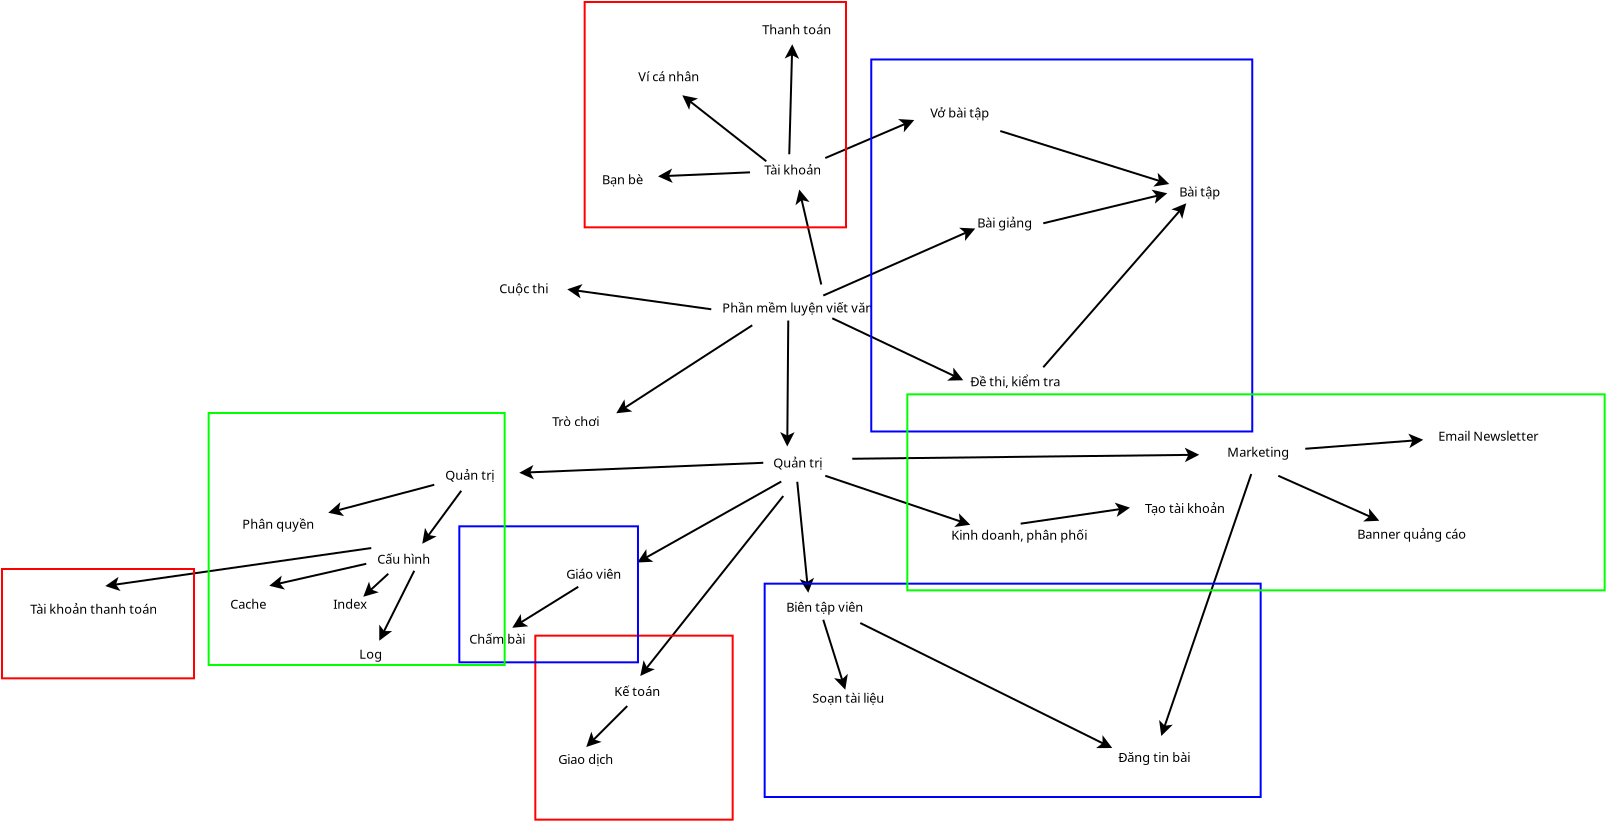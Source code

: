 <?xml version="1.0" encoding="UTF-8"?>
<dia:diagram xmlns:dia="http://www.lysator.liu.se/~alla/dia/">
  <dia:layer name="Nền" visible="true" active="true">
    <dia:object type="Standard - Text" version="1" id="O0">
      <dia:attribute name="obj_pos">
        <dia:point val="-2.05,11.15"/>
      </dia:attribute>
      <dia:attribute name="obj_bb">
        <dia:rectangle val="-2.05,10.555;6.13,11.3"/>
      </dia:attribute>
      <dia:attribute name="text">
        <dia:composite type="text">
          <dia:attribute name="string">
            <dia:string>#Phần mềm luyện viết văn#</dia:string>
          </dia:attribute>
          <dia:attribute name="font">
            <dia:font family="sans" style="0" name="Helvetica"/>
          </dia:attribute>
          <dia:attribute name="height">
            <dia:real val="0.8"/>
          </dia:attribute>
          <dia:attribute name="pos">
            <dia:point val="-2.05,11.15"/>
          </dia:attribute>
          <dia:attribute name="color">
            <dia:color val="#000000"/>
          </dia:attribute>
          <dia:attribute name="alignment">
            <dia:enum val="0"/>
          </dia:attribute>
        </dia:composite>
      </dia:attribute>
      <dia:attribute name="valign">
        <dia:enum val="3"/>
      </dia:attribute>
    </dia:object>
    <dia:object type="Standard - Text" version="1" id="O1">
      <dia:attribute name="obj_pos">
        <dia:point val="0.05,4.25"/>
      </dia:attribute>
      <dia:attribute name="obj_bb">
        <dia:rectangle val="0.05,3.655;3.178,4.4"/>
      </dia:attribute>
      <dia:attribute name="text">
        <dia:composite type="text">
          <dia:attribute name="string">
            <dia:string>#Tài khoản#</dia:string>
          </dia:attribute>
          <dia:attribute name="font">
            <dia:font family="sans" style="0" name="Helvetica"/>
          </dia:attribute>
          <dia:attribute name="height">
            <dia:real val="0.8"/>
          </dia:attribute>
          <dia:attribute name="pos">
            <dia:point val="0.05,4.25"/>
          </dia:attribute>
          <dia:attribute name="color">
            <dia:color val="#000000"/>
          </dia:attribute>
          <dia:attribute name="alignment">
            <dia:enum val="0"/>
          </dia:attribute>
        </dia:composite>
      </dia:attribute>
      <dia:attribute name="valign">
        <dia:enum val="3"/>
      </dia:attribute>
    </dia:object>
    <dia:object type="Standard - Text" version="1" id="O2">
      <dia:attribute name="obj_pos">
        <dia:point val="10.7,6.9"/>
      </dia:attribute>
      <dia:attribute name="obj_bb">
        <dia:rectangle val="10.7,6.305;13.703,7.05"/>
      </dia:attribute>
      <dia:attribute name="text">
        <dia:composite type="text">
          <dia:attribute name="string">
            <dia:string>#Bài giảng#</dia:string>
          </dia:attribute>
          <dia:attribute name="font">
            <dia:font family="sans" style="0" name="Helvetica"/>
          </dia:attribute>
          <dia:attribute name="height">
            <dia:real val="0.8"/>
          </dia:attribute>
          <dia:attribute name="pos">
            <dia:point val="10.7,6.9"/>
          </dia:attribute>
          <dia:attribute name="color">
            <dia:color val="#000000"/>
          </dia:attribute>
          <dia:attribute name="alignment">
            <dia:enum val="0"/>
          </dia:attribute>
        </dia:composite>
      </dia:attribute>
      <dia:attribute name="valign">
        <dia:enum val="3"/>
      </dia:attribute>
    </dia:object>
    <dia:object type="Standard - Text" version="1" id="O3">
      <dia:attribute name="obj_pos">
        <dia:point val="20.8,5.35"/>
      </dia:attribute>
      <dia:attribute name="obj_bb">
        <dia:rectangle val="20.8,4.755;23.062,5.5"/>
      </dia:attribute>
      <dia:attribute name="text">
        <dia:composite type="text">
          <dia:attribute name="string">
            <dia:string>#Bài tập#</dia:string>
          </dia:attribute>
          <dia:attribute name="font">
            <dia:font family="sans" style="0" name="Helvetica"/>
          </dia:attribute>
          <dia:attribute name="height">
            <dia:real val="0.8"/>
          </dia:attribute>
          <dia:attribute name="pos">
            <dia:point val="20.8,5.35"/>
          </dia:attribute>
          <dia:attribute name="color">
            <dia:color val="#000000"/>
          </dia:attribute>
          <dia:attribute name="alignment">
            <dia:enum val="0"/>
          </dia:attribute>
        </dia:composite>
      </dia:attribute>
      <dia:attribute name="valign">
        <dia:enum val="3"/>
      </dia:attribute>
    </dia:object>
    <dia:object type="Standard - Line" version="0" id="O4">
      <dia:attribute name="obj_pos">
        <dia:point val="3,10.3"/>
      </dia:attribute>
      <dia:attribute name="obj_bb">
        <dia:rectangle val="2.934,6.853;10.702,10.366"/>
      </dia:attribute>
      <dia:attribute name="conn_endpoints">
        <dia:point val="3,10.3"/>
        <dia:point val="10.6,6.95"/>
      </dia:attribute>
      <dia:attribute name="numcp">
        <dia:int val="1"/>
      </dia:attribute>
      <dia:attribute name="end_arrow">
        <dia:enum val="22"/>
      </dia:attribute>
      <dia:attribute name="end_arrow_length">
        <dia:real val="0.5"/>
      </dia:attribute>
      <dia:attribute name="end_arrow_width">
        <dia:real val="0.5"/>
      </dia:attribute>
    </dia:object>
    <dia:object type="Standard - Line" version="0" id="O5">
      <dia:attribute name="obj_pos">
        <dia:point val="2.9,9.75"/>
      </dia:attribute>
      <dia:attribute name="obj_bb">
        <dia:rectangle val="1.586,4.891;2.96,9.81"/>
      </dia:attribute>
      <dia:attribute name="conn_endpoints">
        <dia:point val="2.9,9.75"/>
        <dia:point val="1.8,5"/>
      </dia:attribute>
      <dia:attribute name="numcp">
        <dia:int val="1"/>
      </dia:attribute>
      <dia:attribute name="end_arrow">
        <dia:enum val="22"/>
      </dia:attribute>
      <dia:attribute name="end_arrow_length">
        <dia:real val="0.5"/>
      </dia:attribute>
      <dia:attribute name="end_arrow_width">
        <dia:real val="0.5"/>
      </dia:attribute>
    </dia:object>
    <dia:object type="Standard - Line" version="0" id="O6">
      <dia:attribute name="obj_pos">
        <dia:point val="14,6.688"/>
      </dia:attribute>
      <dia:attribute name="obj_bb">
        <dia:rectangle val="13.94,4.98;20.309,6.748"/>
      </dia:attribute>
      <dia:attribute name="conn_endpoints">
        <dia:point val="14,6.688"/>
        <dia:point val="20.2,5.188"/>
      </dia:attribute>
      <dia:attribute name="numcp">
        <dia:int val="1"/>
      </dia:attribute>
      <dia:attribute name="end_arrow">
        <dia:enum val="22"/>
      </dia:attribute>
      <dia:attribute name="end_arrow_length">
        <dia:real val="0.5"/>
      </dia:attribute>
      <dia:attribute name="end_arrow_width">
        <dia:real val="0.5"/>
      </dia:attribute>
    </dia:object>
    <dia:object type="Standard - Text" version="1" id="O7">
      <dia:attribute name="obj_pos">
        <dia:point val="10.35,14.838"/>
      </dia:attribute>
      <dia:attribute name="obj_bb">
        <dia:rectangle val="10.35,14.242;15.352,14.988"/>
      </dia:attribute>
      <dia:attribute name="text">
        <dia:composite type="text">
          <dia:attribute name="string">
            <dia:string>#Đề thi, kiểm tra#</dia:string>
          </dia:attribute>
          <dia:attribute name="font">
            <dia:font family="sans" style="0" name="Helvetica"/>
          </dia:attribute>
          <dia:attribute name="height">
            <dia:real val="0.8"/>
          </dia:attribute>
          <dia:attribute name="pos">
            <dia:point val="10.35,14.838"/>
          </dia:attribute>
          <dia:attribute name="color">
            <dia:color val="#000000"/>
          </dia:attribute>
          <dia:attribute name="alignment">
            <dia:enum val="0"/>
          </dia:attribute>
        </dia:composite>
      </dia:attribute>
      <dia:attribute name="valign">
        <dia:enum val="3"/>
      </dia:attribute>
    </dia:object>
    <dia:object type="Standard - Line" version="0" id="O8">
      <dia:attribute name="obj_pos">
        <dia:point val="3.45,11.438"/>
      </dia:attribute>
      <dia:attribute name="obj_bb">
        <dia:rectangle val="3.383,11.371;10.101,14.62"/>
      </dia:attribute>
      <dia:attribute name="conn_endpoints">
        <dia:point val="3.45,11.438"/>
        <dia:point val="10,14.537"/>
      </dia:attribute>
      <dia:attribute name="numcp">
        <dia:int val="1"/>
      </dia:attribute>
      <dia:attribute name="end_arrow">
        <dia:enum val="22"/>
      </dia:attribute>
      <dia:attribute name="end_arrow_length">
        <dia:real val="0.5"/>
      </dia:attribute>
      <dia:attribute name="end_arrow_width">
        <dia:real val="0.5"/>
      </dia:attribute>
    </dia:object>
    <dia:object type="Standard - Line" version="0" id="O9">
      <dia:attribute name="obj_pos">
        <dia:point val="14,13.887"/>
      </dia:attribute>
      <dia:attribute name="obj_bb">
        <dia:rectangle val="13.93,5.603;21.224,13.958"/>
      </dia:attribute>
      <dia:attribute name="conn_endpoints">
        <dia:point val="14,13.887"/>
        <dia:point val="21.15,5.688"/>
      </dia:attribute>
      <dia:attribute name="numcp">
        <dia:int val="1"/>
      </dia:attribute>
      <dia:attribute name="end_arrow">
        <dia:enum val="22"/>
      </dia:attribute>
      <dia:attribute name="end_arrow_length">
        <dia:real val="0.5"/>
      </dia:attribute>
      <dia:attribute name="end_arrow_width">
        <dia:real val="0.5"/>
      </dia:attribute>
    </dia:object>
    <dia:object type="Standard - Text" version="1" id="O10">
      <dia:attribute name="obj_pos">
        <dia:point val="8.35,1.4"/>
      </dia:attribute>
      <dia:attribute name="obj_bb">
        <dia:rectangle val="8.35,0.805;11.613,1.55"/>
      </dia:attribute>
      <dia:attribute name="text">
        <dia:composite type="text">
          <dia:attribute name="string">
            <dia:string>#Vở bài tập#</dia:string>
          </dia:attribute>
          <dia:attribute name="font">
            <dia:font family="sans" style="0" name="Helvetica"/>
          </dia:attribute>
          <dia:attribute name="height">
            <dia:real val="0.8"/>
          </dia:attribute>
          <dia:attribute name="pos">
            <dia:point val="8.35,1.4"/>
          </dia:attribute>
          <dia:attribute name="color">
            <dia:color val="#000000"/>
          </dia:attribute>
          <dia:attribute name="alignment">
            <dia:enum val="0"/>
          </dia:attribute>
        </dia:composite>
      </dia:attribute>
      <dia:attribute name="valign">
        <dia:enum val="3"/>
      </dia:attribute>
    </dia:object>
    <dia:object type="Standard - Text" version="1" id="O11">
      <dia:attribute name="obj_pos">
        <dia:point val="-6.25,-0.412"/>
      </dia:attribute>
      <dia:attribute name="obj_bb">
        <dia:rectangle val="-6.25,-1.008;-2.877,-0.263"/>
      </dia:attribute>
      <dia:attribute name="text">
        <dia:composite type="text">
          <dia:attribute name="string">
            <dia:string>#Ví cá nhân#</dia:string>
          </dia:attribute>
          <dia:attribute name="font">
            <dia:font family="sans" style="0" name="Helvetica"/>
          </dia:attribute>
          <dia:attribute name="height">
            <dia:real val="0.8"/>
          </dia:attribute>
          <dia:attribute name="pos">
            <dia:point val="-6.25,-0.412"/>
          </dia:attribute>
          <dia:attribute name="color">
            <dia:color val="#000000"/>
          </dia:attribute>
          <dia:attribute name="alignment">
            <dia:enum val="0"/>
          </dia:attribute>
        </dia:composite>
      </dia:attribute>
      <dia:attribute name="valign">
        <dia:enum val="3"/>
      </dia:attribute>
    </dia:object>
    <dia:object type="Standard - Line" version="0" id="O12">
      <dia:attribute name="obj_pos">
        <dia:point val="0.15,3.587"/>
      </dia:attribute>
      <dia:attribute name="obj_bb">
        <dia:rectangle val="-4.138,0.217;0.22,3.658"/>
      </dia:attribute>
      <dia:attribute name="conn_endpoints">
        <dia:point val="0.15,3.587"/>
        <dia:point val="-4.05,0.287"/>
      </dia:attribute>
      <dia:attribute name="numcp">
        <dia:int val="1"/>
      </dia:attribute>
      <dia:attribute name="end_arrow">
        <dia:enum val="22"/>
      </dia:attribute>
      <dia:attribute name="end_arrow_length">
        <dia:real val="0.5"/>
      </dia:attribute>
      <dia:attribute name="end_arrow_width">
        <dia:real val="0.5"/>
      </dia:attribute>
    </dia:object>
    <dia:object type="Standard - Text" version="1" id="O13">
      <dia:attribute name="obj_pos">
        <dia:point val="-0.05,-2.763"/>
      </dia:attribute>
      <dia:attribute name="obj_bb">
        <dia:rectangle val="-0.05,-3.357;3.59,-2.612"/>
      </dia:attribute>
      <dia:attribute name="text">
        <dia:composite type="text">
          <dia:attribute name="string">
            <dia:string>#Thanh toán#</dia:string>
          </dia:attribute>
          <dia:attribute name="font">
            <dia:font family="sans" style="0" name="Helvetica"/>
          </dia:attribute>
          <dia:attribute name="height">
            <dia:real val="0.8"/>
          </dia:attribute>
          <dia:attribute name="pos">
            <dia:point val="-0.05,-2.763"/>
          </dia:attribute>
          <dia:attribute name="color">
            <dia:color val="#000000"/>
          </dia:attribute>
          <dia:attribute name="alignment">
            <dia:enum val="0"/>
          </dia:attribute>
        </dia:composite>
      </dia:attribute>
      <dia:attribute name="valign">
        <dia:enum val="3"/>
      </dia:attribute>
    </dia:object>
    <dia:object type="Standard - Line" version="0" id="O14">
      <dia:attribute name="obj_pos">
        <dia:point val="1.3,3.237"/>
      </dia:attribute>
      <dia:attribute name="obj_bb">
        <dia:rectangle val="1.072,-2.374;1.795,3.289"/>
      </dia:attribute>
      <dia:attribute name="conn_endpoints">
        <dia:point val="1.3,3.237"/>
        <dia:point val="1.45,-2.263"/>
      </dia:attribute>
      <dia:attribute name="numcp">
        <dia:int val="1"/>
      </dia:attribute>
      <dia:attribute name="end_arrow">
        <dia:enum val="22"/>
      </dia:attribute>
      <dia:attribute name="end_arrow_length">
        <dia:real val="0.5"/>
      </dia:attribute>
      <dia:attribute name="end_arrow_width">
        <dia:real val="0.5"/>
      </dia:attribute>
    </dia:object>
    <dia:object type="Standard - Line" version="0" id="O15">
      <dia:attribute name="obj_pos">
        <dia:point val="3.1,3.425"/>
      </dia:attribute>
      <dia:attribute name="obj_bb">
        <dia:rectangle val="3.034,1.421;7.653,3.491"/>
      </dia:attribute>
      <dia:attribute name="conn_endpoints">
        <dia:point val="3.1,3.425"/>
        <dia:point val="7.55,1.525"/>
      </dia:attribute>
      <dia:attribute name="numcp">
        <dia:int val="1"/>
      </dia:attribute>
      <dia:attribute name="end_arrow">
        <dia:enum val="22"/>
      </dia:attribute>
      <dia:attribute name="end_arrow_length">
        <dia:real val="0.5"/>
      </dia:attribute>
      <dia:attribute name="end_arrow_width">
        <dia:real val="0.5"/>
      </dia:attribute>
    </dia:object>
    <dia:object type="Standard - Line" version="0" id="O16">
      <dia:attribute name="obj_pos">
        <dia:point val="11.85,2.075"/>
      </dia:attribute>
      <dia:attribute name="obj_bb">
        <dia:rectangle val="11.787,2.012;20.407,4.887"/>
      </dia:attribute>
      <dia:attribute name="conn_endpoints">
        <dia:point val="11.85,2.075"/>
        <dia:point val="20.3,4.725"/>
      </dia:attribute>
      <dia:attribute name="numcp">
        <dia:int val="1"/>
      </dia:attribute>
      <dia:attribute name="end_arrow">
        <dia:enum val="22"/>
      </dia:attribute>
      <dia:attribute name="end_arrow_length">
        <dia:real val="0.5"/>
      </dia:attribute>
      <dia:attribute name="end_arrow_width">
        <dia:real val="0.5"/>
      </dia:attribute>
    </dia:object>
    <dia:object type="Standard - Text" version="1" id="O17">
      <dia:attribute name="obj_pos">
        <dia:point val="-13.2,10.188"/>
      </dia:attribute>
      <dia:attribute name="obj_bb">
        <dia:rectangle val="-13.2,9.592;-10.568,10.338"/>
      </dia:attribute>
      <dia:attribute name="text">
        <dia:composite type="text">
          <dia:attribute name="string">
            <dia:string>#Cuộc thi#</dia:string>
          </dia:attribute>
          <dia:attribute name="font">
            <dia:font family="sans" style="0" name="Helvetica"/>
          </dia:attribute>
          <dia:attribute name="height">
            <dia:real val="0.8"/>
          </dia:attribute>
          <dia:attribute name="pos">
            <dia:point val="-13.2,10.188"/>
          </dia:attribute>
          <dia:attribute name="color">
            <dia:color val="#000000"/>
          </dia:attribute>
          <dia:attribute name="alignment">
            <dia:enum val="0"/>
          </dia:attribute>
        </dia:composite>
      </dia:attribute>
      <dia:attribute name="valign">
        <dia:enum val="3"/>
      </dia:attribute>
    </dia:object>
    <dia:object type="Standard - Line" version="0" id="O18">
      <dia:attribute name="obj_pos">
        <dia:point val="-2.6,10.988"/>
      </dia:attribute>
      <dia:attribute name="obj_bb">
        <dia:rectangle val="-9.911,9.713;-2.544,11.044"/>
      </dia:attribute>
      <dia:attribute name="conn_endpoints">
        <dia:point val="-2.6,10.988"/>
        <dia:point val="-9.8,9.988"/>
      </dia:attribute>
      <dia:attribute name="numcp">
        <dia:int val="1"/>
      </dia:attribute>
      <dia:attribute name="end_arrow">
        <dia:enum val="22"/>
      </dia:attribute>
      <dia:attribute name="end_arrow_length">
        <dia:real val="0.5"/>
      </dia:attribute>
      <dia:attribute name="end_arrow_width">
        <dia:real val="0.5"/>
      </dia:attribute>
    </dia:object>
    <dia:object type="Standard - Text" version="1" id="O19">
      <dia:attribute name="obj_pos">
        <dia:point val="-10.55,16.837"/>
      </dia:attribute>
      <dia:attribute name="obj_bb">
        <dia:rectangle val="-10.55,16.242;-7.975,16.988"/>
      </dia:attribute>
      <dia:attribute name="text">
        <dia:composite type="text">
          <dia:attribute name="string">
            <dia:string>#Trò chơi#</dia:string>
          </dia:attribute>
          <dia:attribute name="font">
            <dia:font family="sans" style="0" name="Helvetica"/>
          </dia:attribute>
          <dia:attribute name="height">
            <dia:real val="0.8"/>
          </dia:attribute>
          <dia:attribute name="pos">
            <dia:point val="-10.55,16.837"/>
          </dia:attribute>
          <dia:attribute name="color">
            <dia:color val="#000000"/>
          </dia:attribute>
          <dia:attribute name="alignment">
            <dia:enum val="0"/>
          </dia:attribute>
        </dia:composite>
      </dia:attribute>
      <dia:attribute name="valign">
        <dia:enum val="3"/>
      </dia:attribute>
    </dia:object>
    <dia:object type="Standard - Line" version="0" id="O20">
      <dia:attribute name="obj_pos">
        <dia:point val="-0.55,11.787"/>
      </dia:attribute>
      <dia:attribute name="obj_bb">
        <dia:rectangle val="-7.444,11.718;-0.481,16.257"/>
      </dia:attribute>
      <dia:attribute name="conn_endpoints">
        <dia:point val="-0.55,11.787"/>
        <dia:point val="-7.35,16.188"/>
      </dia:attribute>
      <dia:attribute name="numcp">
        <dia:int val="1"/>
      </dia:attribute>
      <dia:attribute name="end_arrow">
        <dia:enum val="22"/>
      </dia:attribute>
      <dia:attribute name="end_arrow_length">
        <dia:real val="0.5"/>
      </dia:attribute>
      <dia:attribute name="end_arrow_width">
        <dia:real val="0.5"/>
      </dia:attribute>
    </dia:object>
    <dia:object type="Standard - Text" version="1" id="O21">
      <dia:attribute name="obj_pos">
        <dia:point val="0.5,18.9"/>
      </dia:attribute>
      <dia:attribute name="obj_bb">
        <dia:rectangle val="0.5,18.305;3.1,19.05"/>
      </dia:attribute>
      <dia:attribute name="text">
        <dia:composite type="text">
          <dia:attribute name="string">
            <dia:string>#Quản trị#</dia:string>
          </dia:attribute>
          <dia:attribute name="font">
            <dia:font family="sans" style="0" name="Helvetica"/>
          </dia:attribute>
          <dia:attribute name="height">
            <dia:real val="0.8"/>
          </dia:attribute>
          <dia:attribute name="pos">
            <dia:point val="0.5,18.9"/>
          </dia:attribute>
          <dia:attribute name="color">
            <dia:color val="#000000"/>
          </dia:attribute>
          <dia:attribute name="alignment">
            <dia:enum val="0"/>
          </dia:attribute>
        </dia:composite>
      </dia:attribute>
      <dia:attribute name="valign">
        <dia:enum val="3"/>
      </dia:attribute>
    </dia:object>
    <dia:object type="Standard - Line" version="0" id="O22">
      <dia:attribute name="obj_pos">
        <dia:point val="1.25,11.55"/>
      </dia:attribute>
      <dia:attribute name="obj_bb">
        <dia:rectangle val="0.843,11.5;1.567,17.962"/>
      </dia:attribute>
      <dia:attribute name="conn_endpoints">
        <dia:point val="1.25,11.55"/>
        <dia:point val="1.2,17.85"/>
      </dia:attribute>
      <dia:attribute name="numcp">
        <dia:int val="1"/>
      </dia:attribute>
      <dia:attribute name="end_arrow">
        <dia:enum val="22"/>
      </dia:attribute>
      <dia:attribute name="end_arrow_length">
        <dia:real val="0.5"/>
      </dia:attribute>
      <dia:attribute name="end_arrow_width">
        <dia:real val="0.5"/>
      </dia:attribute>
    </dia:object>
    <dia:object type="Standard - Line" version="0" id="O23">
      <dia:attribute name="obj_pos">
        <dia:point val="0.9,19.6"/>
      </dia:attribute>
      <dia:attribute name="obj_bb">
        <dia:rectangle val="-6.397,19.532;0.968,23.719"/>
      </dia:attribute>
      <dia:attribute name="conn_endpoints">
        <dia:point val="0.9,19.6"/>
        <dia:point val="-6.3,23.65"/>
      </dia:attribute>
      <dia:attribute name="numcp">
        <dia:int val="1"/>
      </dia:attribute>
      <dia:attribute name="end_arrow">
        <dia:enum val="22"/>
      </dia:attribute>
      <dia:attribute name="end_arrow_length">
        <dia:real val="0.5"/>
      </dia:attribute>
      <dia:attribute name="end_arrow_width">
        <dia:real val="0.5"/>
      </dia:attribute>
    </dia:object>
    <dia:object type="Standard - Text" version="1" id="O24">
      <dia:attribute name="obj_pos">
        <dia:point val="-9.85,24.462"/>
      </dia:attribute>
      <dia:attribute name="obj_bb">
        <dia:rectangle val="-9.85,23.867;-6.832,24.613"/>
      </dia:attribute>
      <dia:attribute name="text">
        <dia:composite type="text">
          <dia:attribute name="string">
            <dia:string>#Giáo viên#</dia:string>
          </dia:attribute>
          <dia:attribute name="font">
            <dia:font family="sans" style="0" name="Helvetica"/>
          </dia:attribute>
          <dia:attribute name="height">
            <dia:real val="0.8"/>
          </dia:attribute>
          <dia:attribute name="pos">
            <dia:point val="-9.85,24.462"/>
          </dia:attribute>
          <dia:attribute name="color">
            <dia:color val="#000000"/>
          </dia:attribute>
          <dia:attribute name="alignment">
            <dia:enum val="0"/>
          </dia:attribute>
        </dia:composite>
      </dia:attribute>
      <dia:attribute name="valign">
        <dia:enum val="3"/>
      </dia:attribute>
    </dia:object>
    <dia:object type="Standard - Text" version="1" id="O25">
      <dia:attribute name="obj_pos">
        <dia:point val="1.15,26.113"/>
      </dia:attribute>
      <dia:attribute name="obj_bb">
        <dia:rectangle val="1.15,25.517;5.38,26.262"/>
      </dia:attribute>
      <dia:attribute name="text">
        <dia:composite type="text">
          <dia:attribute name="string">
            <dia:string>#Biên tập viên#</dia:string>
          </dia:attribute>
          <dia:attribute name="font">
            <dia:font family="sans" style="0" name="Helvetica"/>
          </dia:attribute>
          <dia:attribute name="height">
            <dia:real val="0.8"/>
          </dia:attribute>
          <dia:attribute name="pos">
            <dia:point val="1.15,26.113"/>
          </dia:attribute>
          <dia:attribute name="color">
            <dia:color val="#000000"/>
          </dia:attribute>
          <dia:attribute name="alignment">
            <dia:enum val="0"/>
          </dia:attribute>
        </dia:composite>
      </dia:attribute>
      <dia:attribute name="valign">
        <dia:enum val="3"/>
      </dia:attribute>
    </dia:object>
    <dia:object type="Standard - Line" version="0" id="O26">
      <dia:attribute name="obj_pos">
        <dia:point val="1.7,19.613"/>
      </dia:attribute>
      <dia:attribute name="obj_bb">
        <dia:rectangle val="1.645,19.558;2.55,25.274"/>
      </dia:attribute>
      <dia:attribute name="conn_endpoints">
        <dia:point val="1.7,19.613"/>
        <dia:point val="2.25,25.163"/>
      </dia:attribute>
      <dia:attribute name="numcp">
        <dia:int val="1"/>
      </dia:attribute>
      <dia:attribute name="end_arrow">
        <dia:enum val="22"/>
      </dia:attribute>
      <dia:attribute name="end_arrow_length">
        <dia:real val="0.5"/>
      </dia:attribute>
      <dia:attribute name="end_arrow_width">
        <dia:real val="0.5"/>
      </dia:attribute>
    </dia:object>
    <dia:object type="Standard - Text" version="1" id="O27">
      <dia:attribute name="obj_pos">
        <dia:point val="9.4,22.512"/>
      </dia:attribute>
      <dia:attribute name="obj_bb">
        <dia:rectangle val="9.4,21.918;16.613,22.663"/>
      </dia:attribute>
      <dia:attribute name="text">
        <dia:composite type="text">
          <dia:attribute name="string">
            <dia:string>#Kinh doanh, phân phối#</dia:string>
          </dia:attribute>
          <dia:attribute name="font">
            <dia:font family="sans" style="0" name="Helvetica"/>
          </dia:attribute>
          <dia:attribute name="height">
            <dia:real val="0.8"/>
          </dia:attribute>
          <dia:attribute name="pos">
            <dia:point val="9.4,22.512"/>
          </dia:attribute>
          <dia:attribute name="color">
            <dia:color val="#000000"/>
          </dia:attribute>
          <dia:attribute name="alignment">
            <dia:enum val="0"/>
          </dia:attribute>
        </dia:composite>
      </dia:attribute>
      <dia:attribute name="valign">
        <dia:enum val="3"/>
      </dia:attribute>
    </dia:object>
    <dia:object type="Standard - Line" version="0" id="O28">
      <dia:attribute name="obj_pos">
        <dia:point val="3.1,19.312"/>
      </dia:attribute>
      <dia:attribute name="obj_bb">
        <dia:rectangle val="3.037,19.249;10.456,21.91"/>
      </dia:attribute>
      <dia:attribute name="conn_endpoints">
        <dia:point val="3.1,19.312"/>
        <dia:point val="10.35,21.762"/>
      </dia:attribute>
      <dia:attribute name="numcp">
        <dia:int val="1"/>
      </dia:attribute>
      <dia:attribute name="end_arrow">
        <dia:enum val="22"/>
      </dia:attribute>
      <dia:attribute name="end_arrow_length">
        <dia:real val="0.5"/>
      </dia:attribute>
      <dia:attribute name="end_arrow_width">
        <dia:real val="0.5"/>
      </dia:attribute>
    </dia:object>
    <dia:object type="Standard - Text" version="1" id="O29">
      <dia:attribute name="obj_pos">
        <dia:point val="-14.7,27.712"/>
      </dia:attribute>
      <dia:attribute name="obj_bb">
        <dia:rectangle val="-14.7,27.117;-11.652,27.863"/>
      </dia:attribute>
      <dia:attribute name="text">
        <dia:composite type="text">
          <dia:attribute name="string">
            <dia:string>#Chấm bài#</dia:string>
          </dia:attribute>
          <dia:attribute name="font">
            <dia:font family="sans" style="0" name="Helvetica"/>
          </dia:attribute>
          <dia:attribute name="height">
            <dia:real val="0.8"/>
          </dia:attribute>
          <dia:attribute name="pos">
            <dia:point val="-14.7,27.712"/>
          </dia:attribute>
          <dia:attribute name="color">
            <dia:color val="#000000"/>
          </dia:attribute>
          <dia:attribute name="alignment">
            <dia:enum val="0"/>
          </dia:attribute>
        </dia:composite>
      </dia:attribute>
      <dia:attribute name="valign">
        <dia:enum val="3"/>
      </dia:attribute>
    </dia:object>
    <dia:object type="Standard - Line" version="0" id="O30">
      <dia:attribute name="obj_pos">
        <dia:point val="-9.25,24.863"/>
      </dia:attribute>
      <dia:attribute name="obj_bb">
        <dia:rectangle val="-12.645,24.794;-9.181,26.981"/>
      </dia:attribute>
      <dia:attribute name="conn_endpoints">
        <dia:point val="-9.25,24.863"/>
        <dia:point val="-12.55,26.913"/>
      </dia:attribute>
      <dia:attribute name="numcp">
        <dia:int val="1"/>
      </dia:attribute>
      <dia:attribute name="end_arrow">
        <dia:enum val="22"/>
      </dia:attribute>
      <dia:attribute name="end_arrow_length">
        <dia:real val="0.5"/>
      </dia:attribute>
      <dia:attribute name="end_arrow_width">
        <dia:real val="0.5"/>
      </dia:attribute>
    </dia:object>
    <dia:object type="Standard - Text" version="1" id="O31">
      <dia:attribute name="obj_pos">
        <dia:point val="2.45,30.663"/>
      </dia:attribute>
      <dia:attribute name="obj_bb">
        <dia:rectangle val="2.45,30.067;6.428,30.812"/>
      </dia:attribute>
      <dia:attribute name="text">
        <dia:composite type="text">
          <dia:attribute name="string">
            <dia:string>#Soạn tài liệu#</dia:string>
          </dia:attribute>
          <dia:attribute name="font">
            <dia:font family="sans" style="0" name="Helvetica"/>
          </dia:attribute>
          <dia:attribute name="height">
            <dia:real val="0.8"/>
          </dia:attribute>
          <dia:attribute name="pos">
            <dia:point val="2.45,30.663"/>
          </dia:attribute>
          <dia:attribute name="color">
            <dia:color val="#000000"/>
          </dia:attribute>
          <dia:attribute name="alignment">
            <dia:enum val="0"/>
          </dia:attribute>
        </dia:composite>
      </dia:attribute>
      <dia:attribute name="valign">
        <dia:enum val="3"/>
      </dia:attribute>
    </dia:object>
    <dia:object type="Standard - Line" version="0" id="O32">
      <dia:attribute name="obj_pos">
        <dia:point val="3,26.512"/>
      </dia:attribute>
      <dia:attribute name="obj_bb">
        <dia:rectangle val="2.937,26.45;4.262,30.119"/>
      </dia:attribute>
      <dia:attribute name="conn_endpoints">
        <dia:point val="3,26.512"/>
        <dia:point val="4.1,30.012"/>
      </dia:attribute>
      <dia:attribute name="numcp">
        <dia:int val="1"/>
      </dia:attribute>
      <dia:attribute name="end_arrow">
        <dia:enum val="22"/>
      </dia:attribute>
      <dia:attribute name="end_arrow_length">
        <dia:real val="0.5"/>
      </dia:attribute>
      <dia:attribute name="end_arrow_width">
        <dia:real val="0.5"/>
      </dia:attribute>
    </dia:object>
    <dia:object type="Standard - Text" version="1" id="O33">
      <dia:attribute name="obj_pos">
        <dia:point val="19.083,21.175"/>
      </dia:attribute>
      <dia:attribute name="obj_bb">
        <dia:rectangle val="19.083,20.58;23.448,21.325"/>
      </dia:attribute>
      <dia:attribute name="text">
        <dia:composite type="text">
          <dia:attribute name="string">
            <dia:string>#Tạo tài khoản#</dia:string>
          </dia:attribute>
          <dia:attribute name="font">
            <dia:font family="sans" style="0" name="Helvetica"/>
          </dia:attribute>
          <dia:attribute name="height">
            <dia:real val="0.8"/>
          </dia:attribute>
          <dia:attribute name="pos">
            <dia:point val="19.083,21.175"/>
          </dia:attribute>
          <dia:attribute name="color">
            <dia:color val="#000000"/>
          </dia:attribute>
          <dia:attribute name="alignment">
            <dia:enum val="0"/>
          </dia:attribute>
        </dia:composite>
      </dia:attribute>
      <dia:attribute name="valign">
        <dia:enum val="3"/>
      </dia:attribute>
    </dia:object>
    <dia:object type="Standard - Line" version="0" id="O34">
      <dia:attribute name="obj_pos">
        <dia:point val="12.87,21.707"/>
      </dia:attribute>
      <dia:attribute name="obj_bb">
        <dia:rectangle val="12.813,20.638;18.447,21.764"/>
      </dia:attribute>
      <dia:attribute name="conn_endpoints">
        <dia:point val="12.87,21.707"/>
        <dia:point val="18.337,20.907"/>
      </dia:attribute>
      <dia:attribute name="numcp">
        <dia:int val="1"/>
      </dia:attribute>
      <dia:attribute name="end_arrow">
        <dia:enum val="22"/>
      </dia:attribute>
      <dia:attribute name="end_arrow_length">
        <dia:real val="0.5"/>
      </dia:attribute>
      <dia:attribute name="end_arrow_width">
        <dia:real val="0.5"/>
      </dia:attribute>
    </dia:object>
    <dia:object type="Standard - Text" version="1" id="O35">
      <dia:attribute name="obj_pos">
        <dia:point val="23.2,18.363"/>
      </dia:attribute>
      <dia:attribute name="obj_bb">
        <dia:rectangle val="23.2,17.767;26.413,18.512"/>
      </dia:attribute>
      <dia:attribute name="text">
        <dia:composite type="text">
          <dia:attribute name="string">
            <dia:string>#Marketing#</dia:string>
          </dia:attribute>
          <dia:attribute name="font">
            <dia:font family="sans" style="0" name="Helvetica"/>
          </dia:attribute>
          <dia:attribute name="height">
            <dia:real val="0.8"/>
          </dia:attribute>
          <dia:attribute name="pos">
            <dia:point val="23.2,18.363"/>
          </dia:attribute>
          <dia:attribute name="color">
            <dia:color val="#000000"/>
          </dia:attribute>
          <dia:attribute name="alignment">
            <dia:enum val="0"/>
          </dia:attribute>
        </dia:composite>
      </dia:attribute>
      <dia:attribute name="valign">
        <dia:enum val="3"/>
      </dia:attribute>
    </dia:object>
    <dia:object type="Standard - Line" version="0" id="O36">
      <dia:attribute name="obj_pos">
        <dia:point val="4.45,18.462"/>
      </dia:attribute>
      <dia:attribute name="obj_bb">
        <dia:rectangle val="4.399,17.908;21.912,18.631"/>
      </dia:attribute>
      <dia:attribute name="conn_endpoints">
        <dia:point val="4.45,18.462"/>
        <dia:point val="21.8,18.262"/>
      </dia:attribute>
      <dia:attribute name="numcp">
        <dia:int val="1"/>
      </dia:attribute>
      <dia:attribute name="end_arrow">
        <dia:enum val="22"/>
      </dia:attribute>
      <dia:attribute name="end_arrow_length">
        <dia:real val="0.5"/>
      </dia:attribute>
      <dia:attribute name="end_arrow_width">
        <dia:real val="0.5"/>
      </dia:attribute>
    </dia:object>
    <dia:object type="Standard - Text" version="1" id="O37">
      <dia:attribute name="obj_pos">
        <dia:point val="29.7,22.462"/>
      </dia:attribute>
      <dia:attribute name="obj_bb">
        <dia:rectangle val="29.7,21.867;35.56,22.613"/>
      </dia:attribute>
      <dia:attribute name="text">
        <dia:composite type="text">
          <dia:attribute name="string">
            <dia:string>#Banner quảng cáo#</dia:string>
          </dia:attribute>
          <dia:attribute name="font">
            <dia:font family="sans" style="0" name="Helvetica"/>
          </dia:attribute>
          <dia:attribute name="height">
            <dia:real val="0.8"/>
          </dia:attribute>
          <dia:attribute name="pos">
            <dia:point val="29.7,22.462"/>
          </dia:attribute>
          <dia:attribute name="color">
            <dia:color val="#000000"/>
          </dia:attribute>
          <dia:attribute name="alignment">
            <dia:enum val="0"/>
          </dia:attribute>
        </dia:composite>
      </dia:attribute>
      <dia:attribute name="valign">
        <dia:enum val="3"/>
      </dia:attribute>
    </dia:object>
    <dia:object type="Standard - Line" version="0" id="O38">
      <dia:attribute name="obj_pos">
        <dia:point val="25.75,19.312"/>
      </dia:attribute>
      <dia:attribute name="obj_bb">
        <dia:rectangle val="25.684,19.247;30.902,21.658"/>
      </dia:attribute>
      <dia:attribute name="conn_endpoints">
        <dia:point val="25.75,19.312"/>
        <dia:point val="30.8,21.562"/>
      </dia:attribute>
      <dia:attribute name="numcp">
        <dia:int val="1"/>
      </dia:attribute>
      <dia:attribute name="end_arrow">
        <dia:enum val="22"/>
      </dia:attribute>
      <dia:attribute name="end_arrow_length">
        <dia:real val="0.5"/>
      </dia:attribute>
      <dia:attribute name="end_arrow_width">
        <dia:real val="0.5"/>
      </dia:attribute>
    </dia:object>
    <dia:object type="Standard - Text" version="1" id="O39">
      <dia:attribute name="obj_pos">
        <dia:point val="-15.9,19.512"/>
      </dia:attribute>
      <dia:attribute name="obj_bb">
        <dia:rectangle val="-15.9,18.918;-13.3,19.663"/>
      </dia:attribute>
      <dia:attribute name="text">
        <dia:composite type="text">
          <dia:attribute name="string">
            <dia:string>#Quản trị#</dia:string>
          </dia:attribute>
          <dia:attribute name="font">
            <dia:font family="sans" style="0" name="Helvetica"/>
          </dia:attribute>
          <dia:attribute name="height">
            <dia:real val="0.8"/>
          </dia:attribute>
          <dia:attribute name="pos">
            <dia:point val="-15.9,19.512"/>
          </dia:attribute>
          <dia:attribute name="color">
            <dia:color val="#000000"/>
          </dia:attribute>
          <dia:attribute name="alignment">
            <dia:enum val="0"/>
          </dia:attribute>
        </dia:composite>
      </dia:attribute>
      <dia:attribute name="valign">
        <dia:enum val="3"/>
      </dia:attribute>
    </dia:object>
    <dia:object type="Standard - Line" version="0" id="O40">
      <dia:attribute name="obj_pos">
        <dia:point val="0,18.663"/>
      </dia:attribute>
      <dia:attribute name="obj_bb">
        <dia:rectangle val="-12.312,18.61;0.052,19.499"/>
      </dia:attribute>
      <dia:attribute name="conn_endpoints">
        <dia:point val="0,18.663"/>
        <dia:point val="-12.2,19.163"/>
      </dia:attribute>
      <dia:attribute name="numcp">
        <dia:int val="1"/>
      </dia:attribute>
      <dia:attribute name="end_arrow">
        <dia:enum val="22"/>
      </dia:attribute>
      <dia:attribute name="end_arrow_length">
        <dia:real val="0.5"/>
      </dia:attribute>
      <dia:attribute name="end_arrow_width">
        <dia:real val="0.5"/>
      </dia:attribute>
    </dia:object>
    <dia:object type="Standard - Text" version="1" id="O41">
      <dia:attribute name="obj_pos">
        <dia:point val="-26.05,21.962"/>
      </dia:attribute>
      <dia:attribute name="obj_bb">
        <dia:rectangle val="-26.05,21.367;-22.267,22.113"/>
      </dia:attribute>
      <dia:attribute name="text">
        <dia:composite type="text">
          <dia:attribute name="string">
            <dia:string>#Phân quyền#</dia:string>
          </dia:attribute>
          <dia:attribute name="font">
            <dia:font family="sans" style="0" name="Helvetica"/>
          </dia:attribute>
          <dia:attribute name="height">
            <dia:real val="0.8"/>
          </dia:attribute>
          <dia:attribute name="pos">
            <dia:point val="-26.05,21.962"/>
          </dia:attribute>
          <dia:attribute name="color">
            <dia:color val="#000000"/>
          </dia:attribute>
          <dia:attribute name="alignment">
            <dia:enum val="0"/>
          </dia:attribute>
        </dia:composite>
      </dia:attribute>
      <dia:attribute name="valign">
        <dia:enum val="3"/>
      </dia:attribute>
    </dia:object>
    <dia:object type="Standard - Line" version="0" id="O42">
      <dia:attribute name="obj_pos">
        <dia:point val="-16.45,19.762"/>
      </dia:attribute>
      <dia:attribute name="obj_bb">
        <dia:rectangle val="-21.858,19.701;-16.389,21.356"/>
      </dia:attribute>
      <dia:attribute name="conn_endpoints">
        <dia:point val="-16.45,19.762"/>
        <dia:point val="-21.75,21.163"/>
      </dia:attribute>
      <dia:attribute name="numcp">
        <dia:int val="1"/>
      </dia:attribute>
      <dia:attribute name="end_arrow">
        <dia:enum val="22"/>
      </dia:attribute>
      <dia:attribute name="end_arrow_length">
        <dia:real val="0.5"/>
      </dia:attribute>
      <dia:attribute name="end_arrow_width">
        <dia:real val="0.5"/>
      </dia:attribute>
    </dia:object>
    <dia:object type="Standard - Text" version="1" id="O43">
      <dia:attribute name="obj_pos">
        <dia:point val="-19.3,23.712"/>
      </dia:attribute>
      <dia:attribute name="obj_bb">
        <dia:rectangle val="-19.3,23.117;-16.46,23.863"/>
      </dia:attribute>
      <dia:attribute name="text">
        <dia:composite type="text">
          <dia:attribute name="string">
            <dia:string>#Cấu hình#</dia:string>
          </dia:attribute>
          <dia:attribute name="font">
            <dia:font family="sans" style="0" name="Helvetica"/>
          </dia:attribute>
          <dia:attribute name="height">
            <dia:real val="0.8"/>
          </dia:attribute>
          <dia:attribute name="pos">
            <dia:point val="-19.3,23.712"/>
          </dia:attribute>
          <dia:attribute name="color">
            <dia:color val="#000000"/>
          </dia:attribute>
          <dia:attribute name="alignment">
            <dia:enum val="0"/>
          </dia:attribute>
        </dia:composite>
      </dia:attribute>
      <dia:attribute name="valign">
        <dia:enum val="3"/>
      </dia:attribute>
    </dia:object>
    <dia:object type="Standard - Line" version="0" id="O44">
      <dia:attribute name="obj_pos">
        <dia:point val="-15.1,20.062"/>
      </dia:attribute>
      <dia:attribute name="obj_bb">
        <dia:rectangle val="-17.12,19.993;-15.03,22.803"/>
      </dia:attribute>
      <dia:attribute name="conn_endpoints">
        <dia:point val="-15.1,20.062"/>
        <dia:point val="-17.05,22.712"/>
      </dia:attribute>
      <dia:attribute name="numcp">
        <dia:int val="1"/>
      </dia:attribute>
      <dia:attribute name="end_arrow">
        <dia:enum val="22"/>
      </dia:attribute>
      <dia:attribute name="end_arrow_length">
        <dia:real val="0.5"/>
      </dia:attribute>
      <dia:attribute name="end_arrow_width">
        <dia:real val="0.5"/>
      </dia:attribute>
    </dia:object>
    <dia:object type="Standard - Text" version="1" id="O45">
      <dia:attribute name="obj_pos">
        <dia:point val="-36.65,26.212"/>
      </dia:attribute>
      <dia:attribute name="obj_bb">
        <dia:rectangle val="-36.65,25.617;-29.82,26.363"/>
      </dia:attribute>
      <dia:attribute name="text">
        <dia:composite type="text">
          <dia:attribute name="string">
            <dia:string>#Tài khoản thanh toán#</dia:string>
          </dia:attribute>
          <dia:attribute name="font">
            <dia:font family="sans" style="0" name="Helvetica"/>
          </dia:attribute>
          <dia:attribute name="height">
            <dia:real val="0.8"/>
          </dia:attribute>
          <dia:attribute name="pos">
            <dia:point val="-36.65,26.212"/>
          </dia:attribute>
          <dia:attribute name="color">
            <dia:color val="#000000"/>
          </dia:attribute>
          <dia:attribute name="alignment">
            <dia:enum val="0"/>
          </dia:attribute>
        </dia:composite>
      </dia:attribute>
      <dia:attribute name="valign">
        <dia:enum val="3"/>
      </dia:attribute>
    </dia:object>
    <dia:object type="Standard - Text" version="1" id="O46">
      <dia:attribute name="obj_pos">
        <dia:point val="-26.65,25.962"/>
      </dia:attribute>
      <dia:attribute name="obj_bb">
        <dia:rectangle val="-26.65,25.367;-24.657,26.113"/>
      </dia:attribute>
      <dia:attribute name="text">
        <dia:composite type="text">
          <dia:attribute name="string">
            <dia:string>#Cache#</dia:string>
          </dia:attribute>
          <dia:attribute name="font">
            <dia:font family="sans" style="0" name="Helvetica"/>
          </dia:attribute>
          <dia:attribute name="height">
            <dia:real val="0.8"/>
          </dia:attribute>
          <dia:attribute name="pos">
            <dia:point val="-26.65,25.962"/>
          </dia:attribute>
          <dia:attribute name="color">
            <dia:color val="#000000"/>
          </dia:attribute>
          <dia:attribute name="alignment">
            <dia:enum val="0"/>
          </dia:attribute>
        </dia:composite>
      </dia:attribute>
      <dia:attribute name="valign">
        <dia:enum val="3"/>
      </dia:attribute>
    </dia:object>
    <dia:object type="Standard - Text" version="1" id="O47">
      <dia:attribute name="obj_pos">
        <dia:point val="-21.5,25.962"/>
      </dia:attribute>
      <dia:attribute name="obj_bb">
        <dia:rectangle val="-21.5,25.367;-19.723,26.113"/>
      </dia:attribute>
      <dia:attribute name="text">
        <dia:composite type="text">
          <dia:attribute name="string">
            <dia:string>#Index#</dia:string>
          </dia:attribute>
          <dia:attribute name="font">
            <dia:font family="sans" style="0" name="Helvetica"/>
          </dia:attribute>
          <dia:attribute name="height">
            <dia:real val="0.8"/>
          </dia:attribute>
          <dia:attribute name="pos">
            <dia:point val="-21.5,25.962"/>
          </dia:attribute>
          <dia:attribute name="color">
            <dia:color val="#000000"/>
          </dia:attribute>
          <dia:attribute name="alignment">
            <dia:enum val="0"/>
          </dia:attribute>
        </dia:composite>
      </dia:attribute>
      <dia:attribute name="valign">
        <dia:enum val="3"/>
      </dia:attribute>
    </dia:object>
    <dia:object type="Standard - Text" version="1" id="O48">
      <dia:attribute name="obj_pos">
        <dia:point val="-20.2,28.462"/>
      </dia:attribute>
      <dia:attribute name="obj_bb">
        <dia:rectangle val="-20.2,27.867;-19.043,28.613"/>
      </dia:attribute>
      <dia:attribute name="text">
        <dia:composite type="text">
          <dia:attribute name="string">
            <dia:string>#Log#</dia:string>
          </dia:attribute>
          <dia:attribute name="font">
            <dia:font family="sans" style="0" name="Helvetica"/>
          </dia:attribute>
          <dia:attribute name="height">
            <dia:real val="0.8"/>
          </dia:attribute>
          <dia:attribute name="pos">
            <dia:point val="-20.2,28.462"/>
          </dia:attribute>
          <dia:attribute name="color">
            <dia:color val="#000000"/>
          </dia:attribute>
          <dia:attribute name="alignment">
            <dia:enum val="0"/>
          </dia:attribute>
        </dia:composite>
      </dia:attribute>
      <dia:attribute name="valign">
        <dia:enum val="3"/>
      </dia:attribute>
    </dia:object>
    <dia:object type="Standard - Text" version="1" id="O49">
      <dia:attribute name="obj_pos">
        <dia:point val="33.75,17.562"/>
      </dia:attribute>
      <dia:attribute name="obj_bb">
        <dia:rectangle val="33.75,16.968;39.188,17.712"/>
      </dia:attribute>
      <dia:attribute name="text">
        <dia:composite type="text">
          <dia:attribute name="string">
            <dia:string>#Email Newsletter#</dia:string>
          </dia:attribute>
          <dia:attribute name="font">
            <dia:font family="sans" style="0" name="Helvetica"/>
          </dia:attribute>
          <dia:attribute name="height">
            <dia:real val="0.8"/>
          </dia:attribute>
          <dia:attribute name="pos">
            <dia:point val="33.75,17.562"/>
          </dia:attribute>
          <dia:attribute name="color">
            <dia:color val="#000000"/>
          </dia:attribute>
          <dia:attribute name="alignment">
            <dia:enum val="0"/>
          </dia:attribute>
        </dia:composite>
      </dia:attribute>
      <dia:attribute name="valign">
        <dia:enum val="3"/>
      </dia:attribute>
    </dia:object>
    <dia:object type="Standard - Line" version="0" id="O50">
      <dia:attribute name="obj_pos">
        <dia:point val="27.1,17.962"/>
      </dia:attribute>
      <dia:attribute name="obj_bb">
        <dia:rectangle val="27.046,17.198;33.111,18.016"/>
      </dia:attribute>
      <dia:attribute name="conn_endpoints">
        <dia:point val="27.1,17.962"/>
        <dia:point val="33,17.512"/>
      </dia:attribute>
      <dia:attribute name="numcp">
        <dia:int val="1"/>
      </dia:attribute>
      <dia:attribute name="end_arrow">
        <dia:enum val="22"/>
      </dia:attribute>
      <dia:attribute name="end_arrow_length">
        <dia:real val="0.5"/>
      </dia:attribute>
      <dia:attribute name="end_arrow_width">
        <dia:real val="0.5"/>
      </dia:attribute>
    </dia:object>
    <dia:object type="Standard - Line" version="0" id="O51">
      <dia:attribute name="obj_pos">
        <dia:point val="-19.85,23.712"/>
      </dia:attribute>
      <dia:attribute name="obj_bb">
        <dia:rectangle val="-24.809,23.653;-19.79,25.03"/>
      </dia:attribute>
      <dia:attribute name="conn_endpoints">
        <dia:point val="-19.85,23.712"/>
        <dia:point val="-24.7,24.812"/>
      </dia:attribute>
      <dia:attribute name="numcp">
        <dia:int val="1"/>
      </dia:attribute>
      <dia:attribute name="end_arrow">
        <dia:enum val="22"/>
      </dia:attribute>
      <dia:attribute name="end_arrow_length">
        <dia:real val="0.5"/>
      </dia:attribute>
      <dia:attribute name="end_arrow_width">
        <dia:real val="0.5"/>
      </dia:attribute>
    </dia:object>
    <dia:object type="Standard - Line" version="0" id="O52">
      <dia:attribute name="obj_pos">
        <dia:point val="-18.75,24.212"/>
      </dia:attribute>
      <dia:attribute name="obj_bb">
        <dia:rectangle val="-20.082,24.142;-18.679,25.438"/>
      </dia:attribute>
      <dia:attribute name="conn_endpoints">
        <dia:point val="-18.75,24.212"/>
        <dia:point val="-20,25.363"/>
      </dia:attribute>
      <dia:attribute name="numcp">
        <dia:int val="1"/>
      </dia:attribute>
      <dia:attribute name="end_arrow">
        <dia:enum val="22"/>
      </dia:attribute>
      <dia:attribute name="end_arrow_length">
        <dia:real val="0.5"/>
      </dia:attribute>
      <dia:attribute name="end_arrow_width">
        <dia:real val="0.5"/>
      </dia:attribute>
    </dia:object>
    <dia:object type="Standard - Line" version="0" id="O53">
      <dia:attribute name="obj_pos">
        <dia:point val="-17.45,24.062"/>
      </dia:attribute>
      <dia:attribute name="obj_bb">
        <dia:rectangle val="-19.27,23.995;-17.383,27.663"/>
      </dia:attribute>
      <dia:attribute name="conn_endpoints">
        <dia:point val="-17.45,24.062"/>
        <dia:point val="-19.2,27.562"/>
      </dia:attribute>
      <dia:attribute name="numcp">
        <dia:int val="1"/>
      </dia:attribute>
      <dia:attribute name="end_arrow">
        <dia:enum val="22"/>
      </dia:attribute>
      <dia:attribute name="end_arrow_length">
        <dia:real val="0.5"/>
      </dia:attribute>
      <dia:attribute name="end_arrow_width">
        <dia:real val="0.5"/>
      </dia:attribute>
    </dia:object>
    <dia:object type="Standard - Text" version="1" id="O54">
      <dia:attribute name="obj_pos">
        <dia:point val="-7.45,30.325"/>
      </dia:attribute>
      <dia:attribute name="obj_bb">
        <dia:rectangle val="-7.45,29.73;-4.992,30.475"/>
      </dia:attribute>
      <dia:attribute name="text">
        <dia:composite type="text">
          <dia:attribute name="string">
            <dia:string>#Kế toán#</dia:string>
          </dia:attribute>
          <dia:attribute name="font">
            <dia:font family="sans" style="0" name="Helvetica"/>
          </dia:attribute>
          <dia:attribute name="height">
            <dia:real val="0.8"/>
          </dia:attribute>
          <dia:attribute name="pos">
            <dia:point val="-7.45,30.325"/>
          </dia:attribute>
          <dia:attribute name="color">
            <dia:color val="#000000"/>
          </dia:attribute>
          <dia:attribute name="alignment">
            <dia:enum val="0"/>
          </dia:attribute>
        </dia:composite>
      </dia:attribute>
      <dia:attribute name="valign">
        <dia:enum val="3"/>
      </dia:attribute>
    </dia:object>
    <dia:object type="Standard - Line" version="0" id="O55">
      <dia:attribute name="obj_pos">
        <dia:point val="1,20.325"/>
      </dia:attribute>
      <dia:attribute name="obj_bb">
        <dia:rectangle val="-6.22,20.255;1.07,29.413"/>
      </dia:attribute>
      <dia:attribute name="conn_endpoints">
        <dia:point val="1,20.325"/>
        <dia:point val="-6.15,29.325"/>
      </dia:attribute>
      <dia:attribute name="numcp">
        <dia:int val="1"/>
      </dia:attribute>
      <dia:attribute name="end_arrow">
        <dia:enum val="22"/>
      </dia:attribute>
      <dia:attribute name="end_arrow_length">
        <dia:real val="0.5"/>
      </dia:attribute>
      <dia:attribute name="end_arrow_width">
        <dia:real val="0.5"/>
      </dia:attribute>
    </dia:object>
    <dia:object type="Standard - Text" version="1" id="O56">
      <dia:attribute name="obj_pos">
        <dia:point val="-10.25,33.725"/>
      </dia:attribute>
      <dia:attribute name="obj_bb">
        <dia:rectangle val="-10.25,33.13;-7.247,33.875"/>
      </dia:attribute>
      <dia:attribute name="text">
        <dia:composite type="text">
          <dia:attribute name="string">
            <dia:string>#Giao dịch#</dia:string>
          </dia:attribute>
          <dia:attribute name="font">
            <dia:font family="sans" style="0" name="Helvetica"/>
          </dia:attribute>
          <dia:attribute name="height">
            <dia:real val="0.8"/>
          </dia:attribute>
          <dia:attribute name="pos">
            <dia:point val="-10.25,33.725"/>
          </dia:attribute>
          <dia:attribute name="color">
            <dia:color val="#000000"/>
          </dia:attribute>
          <dia:attribute name="alignment">
            <dia:enum val="0"/>
          </dia:attribute>
        </dia:composite>
      </dia:attribute>
      <dia:attribute name="valign">
        <dia:enum val="3"/>
      </dia:attribute>
    </dia:object>
    <dia:object type="Standard - Line" version="0" id="O57">
      <dia:attribute name="obj_pos">
        <dia:point val="-6.8,30.825"/>
      </dia:attribute>
      <dia:attribute name="obj_bb">
        <dia:rectangle val="-8.929,30.754;-6.729,32.954"/>
      </dia:attribute>
      <dia:attribute name="conn_endpoints">
        <dia:point val="-6.8,30.825"/>
        <dia:point val="-8.85,32.875"/>
      </dia:attribute>
      <dia:attribute name="numcp">
        <dia:int val="1"/>
      </dia:attribute>
      <dia:attribute name="end_arrow">
        <dia:enum val="22"/>
      </dia:attribute>
      <dia:attribute name="end_arrow_length">
        <dia:real val="0.5"/>
      </dia:attribute>
      <dia:attribute name="end_arrow_width">
        <dia:real val="0.5"/>
      </dia:attribute>
    </dia:object>
    <dia:object type="Standard - Text" version="1" id="O58">
      <dia:attribute name="obj_pos">
        <dia:point val="17.75,33.625"/>
      </dia:attribute>
      <dia:attribute name="obj_bb">
        <dia:rectangle val="17.75,33.03;21.665,33.775"/>
      </dia:attribute>
      <dia:attribute name="text">
        <dia:composite type="text">
          <dia:attribute name="string">
            <dia:string>#Đăng tin bài#</dia:string>
          </dia:attribute>
          <dia:attribute name="font">
            <dia:font family="sans" style="0" name="Helvetica"/>
          </dia:attribute>
          <dia:attribute name="height">
            <dia:real val="0.8"/>
          </dia:attribute>
          <dia:attribute name="pos">
            <dia:point val="17.75,33.625"/>
          </dia:attribute>
          <dia:attribute name="color">
            <dia:color val="#000000"/>
          </dia:attribute>
          <dia:attribute name="alignment">
            <dia:enum val="0"/>
          </dia:attribute>
        </dia:composite>
      </dia:attribute>
      <dia:attribute name="valign">
        <dia:enum val="3"/>
      </dia:attribute>
    </dia:object>
    <dia:object type="Standard - Line" version="0" id="O59">
      <dia:attribute name="obj_pos">
        <dia:point val="4.85,26.675"/>
      </dia:attribute>
      <dia:attribute name="obj_bb">
        <dia:rectangle val="4.783,26.608;17.55,32.997"/>
      </dia:attribute>
      <dia:attribute name="conn_endpoints">
        <dia:point val="4.85,26.675"/>
        <dia:point val="17.45,32.925"/>
      </dia:attribute>
      <dia:attribute name="numcp">
        <dia:int val="1"/>
      </dia:attribute>
      <dia:attribute name="end_arrow">
        <dia:enum val="22"/>
      </dia:attribute>
      <dia:attribute name="end_arrow_length">
        <dia:real val="0.5"/>
      </dia:attribute>
      <dia:attribute name="end_arrow_width">
        <dia:real val="0.5"/>
      </dia:attribute>
    </dia:object>
    <dia:object type="Standard - Line" version="0" id="O60">
      <dia:attribute name="obj_pos">
        <dia:point val="24.4,19.225"/>
      </dia:attribute>
      <dia:attribute name="obj_bb">
        <dia:rectangle val="19.755,19.162;24.463,32.431"/>
      </dia:attribute>
      <dia:attribute name="conn_endpoints">
        <dia:point val="24.4,19.225"/>
        <dia:point val="19.9,32.325"/>
      </dia:attribute>
      <dia:attribute name="numcp">
        <dia:int val="1"/>
      </dia:attribute>
      <dia:attribute name="end_arrow">
        <dia:enum val="22"/>
      </dia:attribute>
      <dia:attribute name="end_arrow_length">
        <dia:real val="0.5"/>
      </dia:attribute>
      <dia:attribute name="end_arrow_width">
        <dia:real val="0.5"/>
      </dia:attribute>
    </dia:object>
    <dia:object type="Standard - Line" version="0" id="O61">
      <dia:attribute name="obj_pos">
        <dia:point val="-19.6,22.925"/>
      </dia:attribute>
      <dia:attribute name="obj_bb">
        <dia:rectangle val="-33.011,22.868;-19.543,25.097"/>
      </dia:attribute>
      <dia:attribute name="conn_endpoints">
        <dia:point val="-19.6,22.925"/>
        <dia:point val="-32.9,24.825"/>
      </dia:attribute>
      <dia:attribute name="numcp">
        <dia:int val="1"/>
      </dia:attribute>
      <dia:attribute name="end_arrow">
        <dia:enum val="22"/>
      </dia:attribute>
      <dia:attribute name="end_arrow_length">
        <dia:real val="0.5"/>
      </dia:attribute>
      <dia:attribute name="end_arrow_width">
        <dia:real val="0.5"/>
      </dia:attribute>
    </dia:object>
    <dia:object type="Standard - Box" version="0" id="O62">
      <dia:attribute name="obj_pos">
        <dia:point val="5.4,-1.502"/>
      </dia:attribute>
      <dia:attribute name="obj_bb">
        <dia:rectangle val="5.35,-1.552;24.5,17.148"/>
      </dia:attribute>
      <dia:attribute name="elem_corner">
        <dia:point val="5.4,-1.502"/>
      </dia:attribute>
      <dia:attribute name="elem_width">
        <dia:real val="19.05"/>
      </dia:attribute>
      <dia:attribute name="elem_height">
        <dia:real val="18.6"/>
      </dia:attribute>
      <dia:attribute name="border_width">
        <dia:real val="0.1"/>
      </dia:attribute>
      <dia:attribute name="border_color">
        <dia:color val="#0000ff"/>
      </dia:attribute>
      <dia:attribute name="show_background">
        <dia:boolean val="false"/>
      </dia:attribute>
    </dia:object>
    <dia:object type="Standard - Box" version="0" id="O63">
      <dia:attribute name="obj_pos">
        <dia:point val="-8.93,-4.376"/>
      </dia:attribute>
      <dia:attribute name="obj_bb">
        <dia:rectangle val="-8.98,-4.426;4.187,6.941"/>
      </dia:attribute>
      <dia:attribute name="elem_corner">
        <dia:point val="-8.93,-4.376"/>
      </dia:attribute>
      <dia:attribute name="elem_width">
        <dia:real val="13.067"/>
      </dia:attribute>
      <dia:attribute name="elem_height">
        <dia:real val="11.267"/>
      </dia:attribute>
      <dia:attribute name="border_width">
        <dia:real val="0.1"/>
      </dia:attribute>
      <dia:attribute name="border_color">
        <dia:color val="#ff0000"/>
      </dia:attribute>
      <dia:attribute name="show_background">
        <dia:boolean val="false"/>
      </dia:attribute>
    </dia:object>
    <dia:object type="Standard - Box" version="0" id="O64">
      <dia:attribute name="obj_pos">
        <dia:point val="-11.397,27.307"/>
      </dia:attribute>
      <dia:attribute name="obj_bb">
        <dia:rectangle val="-11.447,27.257;-1.48,36.557"/>
      </dia:attribute>
      <dia:attribute name="elem_corner">
        <dia:point val="-11.397,27.307"/>
      </dia:attribute>
      <dia:attribute name="elem_width">
        <dia:real val="9.867"/>
      </dia:attribute>
      <dia:attribute name="elem_height">
        <dia:real val="9.2"/>
      </dia:attribute>
      <dia:attribute name="border_width">
        <dia:real val="0.1"/>
      </dia:attribute>
      <dia:attribute name="border_color">
        <dia:color val="#ff0000"/>
      </dia:attribute>
      <dia:attribute name="show_background">
        <dia:boolean val="false"/>
      </dia:attribute>
    </dia:object>
    <dia:object type="Standard - Box" version="0" id="O65">
      <dia:attribute name="obj_pos">
        <dia:point val="0.07,24.707"/>
      </dia:attribute>
      <dia:attribute name="obj_bb">
        <dia:rectangle val="0.02,24.657;24.92,35.424"/>
      </dia:attribute>
      <dia:attribute name="elem_corner">
        <dia:point val="0.07,24.707"/>
      </dia:attribute>
      <dia:attribute name="elem_width">
        <dia:real val="24.8"/>
      </dia:attribute>
      <dia:attribute name="elem_height">
        <dia:real val="10.667"/>
      </dia:attribute>
      <dia:attribute name="border_width">
        <dia:real val="0.1"/>
      </dia:attribute>
      <dia:attribute name="border_color">
        <dia:color val="#0000ff"/>
      </dia:attribute>
      <dia:attribute name="show_background">
        <dia:boolean val="false"/>
      </dia:attribute>
    </dia:object>
    <dia:object type="Standard - Box" version="0" id="O66">
      <dia:attribute name="obj_pos">
        <dia:point val="-15.197,21.84"/>
      </dia:attribute>
      <dia:attribute name="obj_bb">
        <dia:rectangle val="-15.247,21.791;-6.213,28.691"/>
      </dia:attribute>
      <dia:attribute name="elem_corner">
        <dia:point val="-15.197,21.84"/>
      </dia:attribute>
      <dia:attribute name="elem_width">
        <dia:real val="8.933"/>
      </dia:attribute>
      <dia:attribute name="elem_height">
        <dia:real val="6.8"/>
      </dia:attribute>
      <dia:attribute name="border_width">
        <dia:real val="0.1"/>
      </dia:attribute>
      <dia:attribute name="border_color">
        <dia:color val="#0000ff"/>
      </dia:attribute>
      <dia:attribute name="show_background">
        <dia:boolean val="false"/>
      </dia:attribute>
    </dia:object>
    <dia:object type="Standard - Box" version="0" id="O67">
      <dia:attribute name="obj_pos">
        <dia:point val="-38.063,23.974"/>
      </dia:attribute>
      <dia:attribute name="obj_bb">
        <dia:rectangle val="-38.113,23.924;-28.413,29.491"/>
      </dia:attribute>
      <dia:attribute name="elem_corner">
        <dia:point val="-38.063,23.974"/>
      </dia:attribute>
      <dia:attribute name="elem_width">
        <dia:real val="9.6"/>
      </dia:attribute>
      <dia:attribute name="elem_height">
        <dia:real val="5.467"/>
      </dia:attribute>
      <dia:attribute name="border_width">
        <dia:real val="0.1"/>
      </dia:attribute>
      <dia:attribute name="border_color">
        <dia:color val="#ff0000"/>
      </dia:attribute>
      <dia:attribute name="show_background">
        <dia:boolean val="false"/>
      </dia:attribute>
    </dia:object>
    <dia:object type="Standard - Box" version="0" id="O68">
      <dia:attribute name="obj_pos">
        <dia:point val="-27.73,16.174"/>
      </dia:attribute>
      <dia:attribute name="obj_bb">
        <dia:rectangle val="-27.78,16.124;-12.88,28.824"/>
      </dia:attribute>
      <dia:attribute name="elem_corner">
        <dia:point val="-27.73,16.174"/>
      </dia:attribute>
      <dia:attribute name="elem_width">
        <dia:real val="14.8"/>
      </dia:attribute>
      <dia:attribute name="elem_height">
        <dia:real val="12.6"/>
      </dia:attribute>
      <dia:attribute name="border_width">
        <dia:real val="0.1"/>
      </dia:attribute>
      <dia:attribute name="border_color">
        <dia:color val="#00ff00"/>
      </dia:attribute>
      <dia:attribute name="show_background">
        <dia:boolean val="false"/>
      </dia:attribute>
    </dia:object>
    <dia:object type="Standard - Box" version="0" id="O69">
      <dia:attribute name="obj_pos">
        <dia:point val="7.203,15.241"/>
      </dia:attribute>
      <dia:attribute name="obj_bb">
        <dia:rectangle val="7.153,15.191;42.12,25.09"/>
      </dia:attribute>
      <dia:attribute name="elem_corner">
        <dia:point val="7.203,15.241"/>
      </dia:attribute>
      <dia:attribute name="elem_width">
        <dia:real val="34.867"/>
      </dia:attribute>
      <dia:attribute name="elem_height">
        <dia:real val="9.8"/>
      </dia:attribute>
      <dia:attribute name="border_width">
        <dia:real val="0.1"/>
      </dia:attribute>
      <dia:attribute name="border_color">
        <dia:color val="#00ff00"/>
      </dia:attribute>
      <dia:attribute name="show_background">
        <dia:boolean val="false"/>
      </dia:attribute>
    </dia:object>
    <dia:object type="Standard - Text" version="1" id="O70">
      <dia:attribute name="obj_pos">
        <dia:point val="-2.397,1.257"/>
      </dia:attribute>
      <dia:attribute name="obj_bb">
        <dia:rectangle val="-2.397,0.662;-2.397,1.407"/>
      </dia:attribute>
      <dia:attribute name="text">
        <dia:composite type="text">
          <dia:attribute name="string">
            <dia:string>##</dia:string>
          </dia:attribute>
          <dia:attribute name="font">
            <dia:font family="sans" style="0" name="Helvetica"/>
          </dia:attribute>
          <dia:attribute name="height">
            <dia:real val="0.8"/>
          </dia:attribute>
          <dia:attribute name="pos">
            <dia:point val="-2.397,1.257"/>
          </dia:attribute>
          <dia:attribute name="color">
            <dia:color val="#000000"/>
          </dia:attribute>
          <dia:attribute name="alignment">
            <dia:enum val="0"/>
          </dia:attribute>
        </dia:composite>
      </dia:attribute>
      <dia:attribute name="valign">
        <dia:enum val="3"/>
      </dia:attribute>
      <dia:connections>
        <dia:connection handle="0" to="O63" connection="8"/>
      </dia:connections>
    </dia:object>
    <dia:object type="Standard - Text" version="1" id="O71">
      <dia:attribute name="obj_pos">
        <dia:point val="-2.397,1.257"/>
      </dia:attribute>
      <dia:attribute name="obj_bb">
        <dia:rectangle val="-2.397,0.662;-2.397,1.407"/>
      </dia:attribute>
      <dia:attribute name="text">
        <dia:composite type="text">
          <dia:attribute name="string">
            <dia:string>##</dia:string>
          </dia:attribute>
          <dia:attribute name="font">
            <dia:font family="sans" style="0" name="Helvetica"/>
          </dia:attribute>
          <dia:attribute name="height">
            <dia:real val="0.8"/>
          </dia:attribute>
          <dia:attribute name="pos">
            <dia:point val="-2.397,1.257"/>
          </dia:attribute>
          <dia:attribute name="color">
            <dia:color val="#000000"/>
          </dia:attribute>
          <dia:attribute name="alignment">
            <dia:enum val="0"/>
          </dia:attribute>
        </dia:composite>
      </dia:attribute>
      <dia:attribute name="valign">
        <dia:enum val="3"/>
      </dia:attribute>
      <dia:connections>
        <dia:connection handle="0" to="O63" connection="8"/>
      </dia:connections>
    </dia:object>
    <dia:object type="Standard - Text" version="1" id="O72">
      <dia:attribute name="obj_pos">
        <dia:point val="-8.063,4.741"/>
      </dia:attribute>
      <dia:attribute name="obj_bb">
        <dia:rectangle val="-8.063,4.146;-5.821,4.891"/>
      </dia:attribute>
      <dia:attribute name="text">
        <dia:composite type="text">
          <dia:attribute name="string">
            <dia:string>#Bạn bè#</dia:string>
          </dia:attribute>
          <dia:attribute name="font">
            <dia:font family="sans" style="0" name="Helvetica"/>
          </dia:attribute>
          <dia:attribute name="height">
            <dia:real val="0.8"/>
          </dia:attribute>
          <dia:attribute name="pos">
            <dia:point val="-8.063,4.741"/>
          </dia:attribute>
          <dia:attribute name="color">
            <dia:color val="#000000"/>
          </dia:attribute>
          <dia:attribute name="alignment">
            <dia:enum val="0"/>
          </dia:attribute>
        </dia:composite>
      </dia:attribute>
      <dia:attribute name="valign">
        <dia:enum val="3"/>
      </dia:attribute>
    </dia:object>
    <dia:object type="Standard - Line" version="0" id="O73">
      <dia:attribute name="obj_pos">
        <dia:point val="-0.663,4.141"/>
      </dia:attribute>
      <dia:attribute name="obj_bb">
        <dia:rectangle val="-5.375,3.953;-0.611,4.675"/>
      </dia:attribute>
      <dia:attribute name="conn_endpoints">
        <dia:point val="-0.663,4.141"/>
        <dia:point val="-5.263,4.341"/>
      </dia:attribute>
      <dia:attribute name="numcp">
        <dia:int val="1"/>
      </dia:attribute>
      <dia:attribute name="end_arrow">
        <dia:enum val="22"/>
      </dia:attribute>
      <dia:attribute name="end_arrow_length">
        <dia:real val="0.5"/>
      </dia:attribute>
      <dia:attribute name="end_arrow_width">
        <dia:real val="0.5"/>
      </dia:attribute>
    </dia:object>
  </dia:layer>
</dia:diagram>
